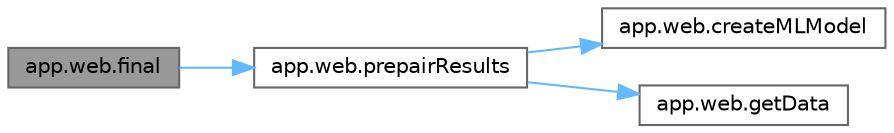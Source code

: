 digraph "app.web.final"
{
 // LATEX_PDF_SIZE
  bgcolor="transparent";
  edge [fontname=Helvetica,fontsize=10,labelfontname=Helvetica,labelfontsize=10];
  node [fontname=Helvetica,fontsize=10,shape=box,height=0.2,width=0.4];
  rankdir="LR";
  Node1 [id="Node000001",label="app.web.final",height=0.2,width=0.4,color="gray40", fillcolor="grey60", style="filled", fontcolor="black",tooltip=" "];
  Node1 -> Node2 [id="edge1_Node000001_Node000002",color="steelblue1",style="solid",tooltip=" "];
  Node2 [id="Node000002",label="app.web.prepairResults",height=0.2,width=0.4,color="grey40", fillcolor="white", style="filled",URL="$namespaceapp_1_1web.html#abfad5adce2ad5a94d566eb4752cafb7f",tooltip=" "];
  Node2 -> Node3 [id="edge2_Node000002_Node000003",color="steelblue1",style="solid",tooltip=" "];
  Node3 [id="Node000003",label="app.web.createMLModel",height=0.2,width=0.4,color="grey40", fillcolor="white", style="filled",URL="$namespaceapp_1_1web.html#a8d5f3afc0153f3839cbaeb2db81589b9",tooltip=" "];
  Node2 -> Node4 [id="edge3_Node000002_Node000004",color="steelblue1",style="solid",tooltip=" "];
  Node4 [id="Node000004",label="app.web.getData",height=0.2,width=0.4,color="grey40", fillcolor="white", style="filled",URL="$namespaceapp_1_1web.html#a199f6c9e2cc0c03d395012d1726d1668",tooltip=" "];
}
